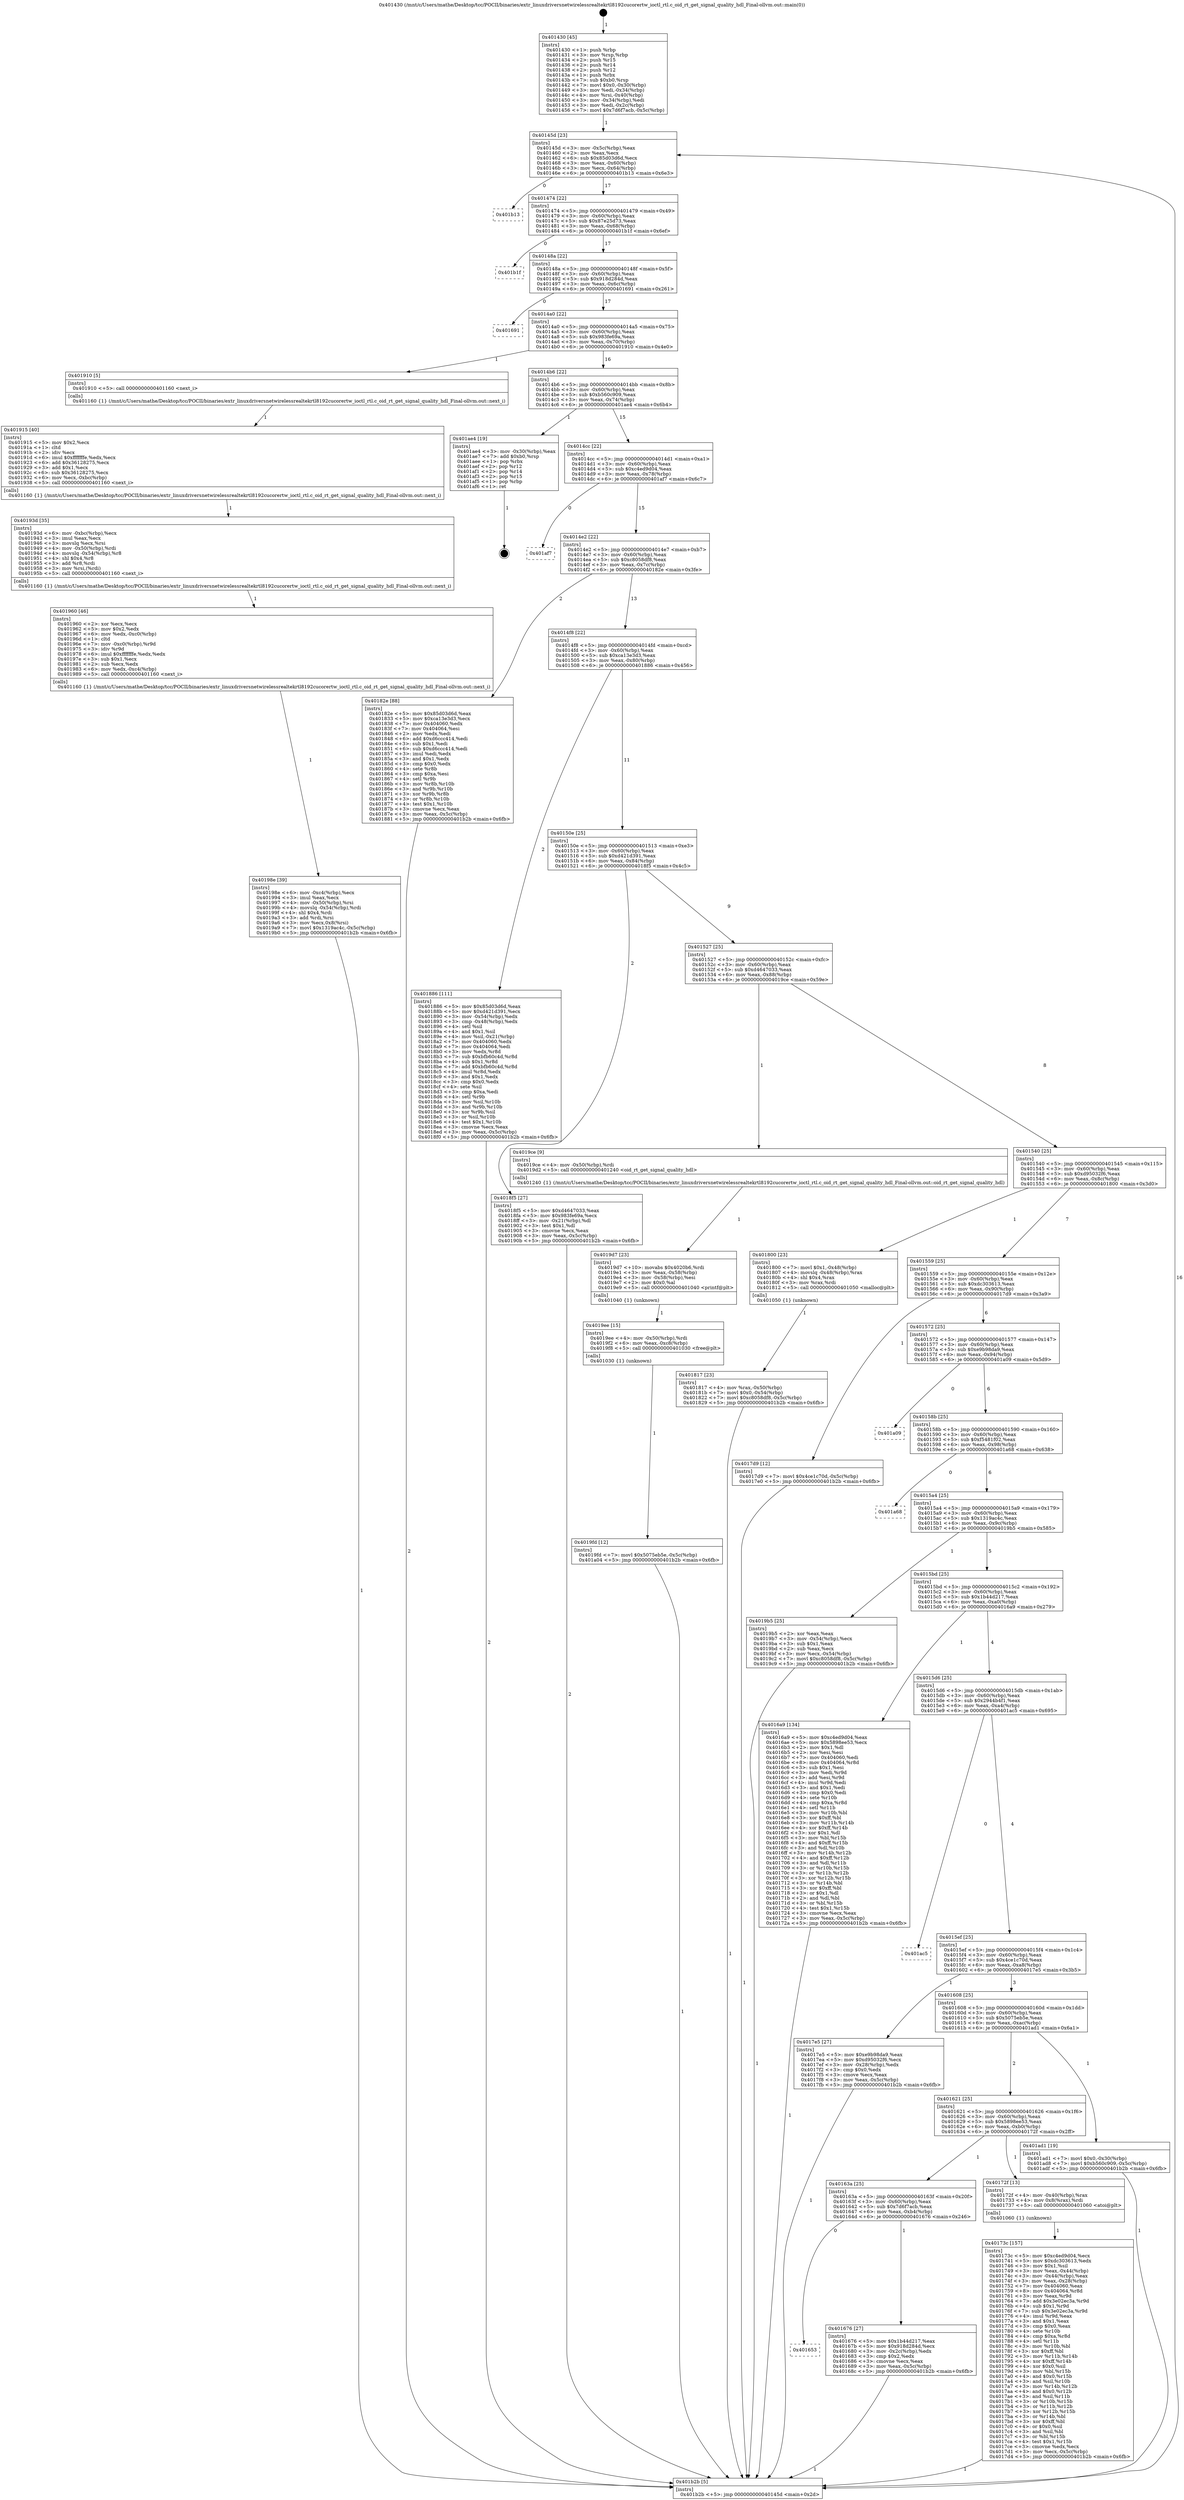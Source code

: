 digraph "0x401430" {
  label = "0x401430 (/mnt/c/Users/mathe/Desktop/tcc/POCII/binaries/extr_linuxdriversnetwirelessrealtekrtl8192cucorertw_ioctl_rtl.c_oid_rt_get_signal_quality_hdl_Final-ollvm.out::main(0))"
  labelloc = "t"
  node[shape=record]

  Entry [label="",width=0.3,height=0.3,shape=circle,fillcolor=black,style=filled]
  "0x40145d" [label="{
     0x40145d [23]\l
     | [instrs]\l
     &nbsp;&nbsp;0x40145d \<+3\>: mov -0x5c(%rbp),%eax\l
     &nbsp;&nbsp;0x401460 \<+2\>: mov %eax,%ecx\l
     &nbsp;&nbsp;0x401462 \<+6\>: sub $0x85d03d6d,%ecx\l
     &nbsp;&nbsp;0x401468 \<+3\>: mov %eax,-0x60(%rbp)\l
     &nbsp;&nbsp;0x40146b \<+3\>: mov %ecx,-0x64(%rbp)\l
     &nbsp;&nbsp;0x40146e \<+6\>: je 0000000000401b13 \<main+0x6e3\>\l
  }"]
  "0x401b13" [label="{
     0x401b13\l
  }", style=dashed]
  "0x401474" [label="{
     0x401474 [22]\l
     | [instrs]\l
     &nbsp;&nbsp;0x401474 \<+5\>: jmp 0000000000401479 \<main+0x49\>\l
     &nbsp;&nbsp;0x401479 \<+3\>: mov -0x60(%rbp),%eax\l
     &nbsp;&nbsp;0x40147c \<+5\>: sub $0x87e25d73,%eax\l
     &nbsp;&nbsp;0x401481 \<+3\>: mov %eax,-0x68(%rbp)\l
     &nbsp;&nbsp;0x401484 \<+6\>: je 0000000000401b1f \<main+0x6ef\>\l
  }"]
  Exit [label="",width=0.3,height=0.3,shape=circle,fillcolor=black,style=filled,peripheries=2]
  "0x401b1f" [label="{
     0x401b1f\l
  }", style=dashed]
  "0x40148a" [label="{
     0x40148a [22]\l
     | [instrs]\l
     &nbsp;&nbsp;0x40148a \<+5\>: jmp 000000000040148f \<main+0x5f\>\l
     &nbsp;&nbsp;0x40148f \<+3\>: mov -0x60(%rbp),%eax\l
     &nbsp;&nbsp;0x401492 \<+5\>: sub $0x918d284d,%eax\l
     &nbsp;&nbsp;0x401497 \<+3\>: mov %eax,-0x6c(%rbp)\l
     &nbsp;&nbsp;0x40149a \<+6\>: je 0000000000401691 \<main+0x261\>\l
  }"]
  "0x4019fd" [label="{
     0x4019fd [12]\l
     | [instrs]\l
     &nbsp;&nbsp;0x4019fd \<+7\>: movl $0x5075eb5e,-0x5c(%rbp)\l
     &nbsp;&nbsp;0x401a04 \<+5\>: jmp 0000000000401b2b \<main+0x6fb\>\l
  }"]
  "0x401691" [label="{
     0x401691\l
  }", style=dashed]
  "0x4014a0" [label="{
     0x4014a0 [22]\l
     | [instrs]\l
     &nbsp;&nbsp;0x4014a0 \<+5\>: jmp 00000000004014a5 \<main+0x75\>\l
     &nbsp;&nbsp;0x4014a5 \<+3\>: mov -0x60(%rbp),%eax\l
     &nbsp;&nbsp;0x4014a8 \<+5\>: sub $0x983fe69a,%eax\l
     &nbsp;&nbsp;0x4014ad \<+3\>: mov %eax,-0x70(%rbp)\l
     &nbsp;&nbsp;0x4014b0 \<+6\>: je 0000000000401910 \<main+0x4e0\>\l
  }"]
  "0x4019ee" [label="{
     0x4019ee [15]\l
     | [instrs]\l
     &nbsp;&nbsp;0x4019ee \<+4\>: mov -0x50(%rbp),%rdi\l
     &nbsp;&nbsp;0x4019f2 \<+6\>: mov %eax,-0xc8(%rbp)\l
     &nbsp;&nbsp;0x4019f8 \<+5\>: call 0000000000401030 \<free@plt\>\l
     | [calls]\l
     &nbsp;&nbsp;0x401030 \{1\} (unknown)\l
  }"]
  "0x401910" [label="{
     0x401910 [5]\l
     | [instrs]\l
     &nbsp;&nbsp;0x401910 \<+5\>: call 0000000000401160 \<next_i\>\l
     | [calls]\l
     &nbsp;&nbsp;0x401160 \{1\} (/mnt/c/Users/mathe/Desktop/tcc/POCII/binaries/extr_linuxdriversnetwirelessrealtekrtl8192cucorertw_ioctl_rtl.c_oid_rt_get_signal_quality_hdl_Final-ollvm.out::next_i)\l
  }"]
  "0x4014b6" [label="{
     0x4014b6 [22]\l
     | [instrs]\l
     &nbsp;&nbsp;0x4014b6 \<+5\>: jmp 00000000004014bb \<main+0x8b\>\l
     &nbsp;&nbsp;0x4014bb \<+3\>: mov -0x60(%rbp),%eax\l
     &nbsp;&nbsp;0x4014be \<+5\>: sub $0xb560c909,%eax\l
     &nbsp;&nbsp;0x4014c3 \<+3\>: mov %eax,-0x74(%rbp)\l
     &nbsp;&nbsp;0x4014c6 \<+6\>: je 0000000000401ae4 \<main+0x6b4\>\l
  }"]
  "0x4019d7" [label="{
     0x4019d7 [23]\l
     | [instrs]\l
     &nbsp;&nbsp;0x4019d7 \<+10\>: movabs $0x4020b6,%rdi\l
     &nbsp;&nbsp;0x4019e1 \<+3\>: mov %eax,-0x58(%rbp)\l
     &nbsp;&nbsp;0x4019e4 \<+3\>: mov -0x58(%rbp),%esi\l
     &nbsp;&nbsp;0x4019e7 \<+2\>: mov $0x0,%al\l
     &nbsp;&nbsp;0x4019e9 \<+5\>: call 0000000000401040 \<printf@plt\>\l
     | [calls]\l
     &nbsp;&nbsp;0x401040 \{1\} (unknown)\l
  }"]
  "0x401ae4" [label="{
     0x401ae4 [19]\l
     | [instrs]\l
     &nbsp;&nbsp;0x401ae4 \<+3\>: mov -0x30(%rbp),%eax\l
     &nbsp;&nbsp;0x401ae7 \<+7\>: add $0xb0,%rsp\l
     &nbsp;&nbsp;0x401aee \<+1\>: pop %rbx\l
     &nbsp;&nbsp;0x401aef \<+2\>: pop %r12\l
     &nbsp;&nbsp;0x401af1 \<+2\>: pop %r14\l
     &nbsp;&nbsp;0x401af3 \<+2\>: pop %r15\l
     &nbsp;&nbsp;0x401af5 \<+1\>: pop %rbp\l
     &nbsp;&nbsp;0x401af6 \<+1\>: ret\l
  }"]
  "0x4014cc" [label="{
     0x4014cc [22]\l
     | [instrs]\l
     &nbsp;&nbsp;0x4014cc \<+5\>: jmp 00000000004014d1 \<main+0xa1\>\l
     &nbsp;&nbsp;0x4014d1 \<+3\>: mov -0x60(%rbp),%eax\l
     &nbsp;&nbsp;0x4014d4 \<+5\>: sub $0xc4ed9d04,%eax\l
     &nbsp;&nbsp;0x4014d9 \<+3\>: mov %eax,-0x78(%rbp)\l
     &nbsp;&nbsp;0x4014dc \<+6\>: je 0000000000401af7 \<main+0x6c7\>\l
  }"]
  "0x40198e" [label="{
     0x40198e [39]\l
     | [instrs]\l
     &nbsp;&nbsp;0x40198e \<+6\>: mov -0xc4(%rbp),%ecx\l
     &nbsp;&nbsp;0x401994 \<+3\>: imul %eax,%ecx\l
     &nbsp;&nbsp;0x401997 \<+4\>: mov -0x50(%rbp),%rsi\l
     &nbsp;&nbsp;0x40199b \<+4\>: movslq -0x54(%rbp),%rdi\l
     &nbsp;&nbsp;0x40199f \<+4\>: shl $0x4,%rdi\l
     &nbsp;&nbsp;0x4019a3 \<+3\>: add %rdi,%rsi\l
     &nbsp;&nbsp;0x4019a6 \<+3\>: mov %ecx,0x8(%rsi)\l
     &nbsp;&nbsp;0x4019a9 \<+7\>: movl $0x1319ac4c,-0x5c(%rbp)\l
     &nbsp;&nbsp;0x4019b0 \<+5\>: jmp 0000000000401b2b \<main+0x6fb\>\l
  }"]
  "0x401af7" [label="{
     0x401af7\l
  }", style=dashed]
  "0x4014e2" [label="{
     0x4014e2 [22]\l
     | [instrs]\l
     &nbsp;&nbsp;0x4014e2 \<+5\>: jmp 00000000004014e7 \<main+0xb7\>\l
     &nbsp;&nbsp;0x4014e7 \<+3\>: mov -0x60(%rbp),%eax\l
     &nbsp;&nbsp;0x4014ea \<+5\>: sub $0xc8058df8,%eax\l
     &nbsp;&nbsp;0x4014ef \<+3\>: mov %eax,-0x7c(%rbp)\l
     &nbsp;&nbsp;0x4014f2 \<+6\>: je 000000000040182e \<main+0x3fe\>\l
  }"]
  "0x401960" [label="{
     0x401960 [46]\l
     | [instrs]\l
     &nbsp;&nbsp;0x401960 \<+2\>: xor %ecx,%ecx\l
     &nbsp;&nbsp;0x401962 \<+5\>: mov $0x2,%edx\l
     &nbsp;&nbsp;0x401967 \<+6\>: mov %edx,-0xc0(%rbp)\l
     &nbsp;&nbsp;0x40196d \<+1\>: cltd\l
     &nbsp;&nbsp;0x40196e \<+7\>: mov -0xc0(%rbp),%r9d\l
     &nbsp;&nbsp;0x401975 \<+3\>: idiv %r9d\l
     &nbsp;&nbsp;0x401978 \<+6\>: imul $0xfffffffe,%edx,%edx\l
     &nbsp;&nbsp;0x40197e \<+3\>: sub $0x1,%ecx\l
     &nbsp;&nbsp;0x401981 \<+2\>: sub %ecx,%edx\l
     &nbsp;&nbsp;0x401983 \<+6\>: mov %edx,-0xc4(%rbp)\l
     &nbsp;&nbsp;0x401989 \<+5\>: call 0000000000401160 \<next_i\>\l
     | [calls]\l
     &nbsp;&nbsp;0x401160 \{1\} (/mnt/c/Users/mathe/Desktop/tcc/POCII/binaries/extr_linuxdriversnetwirelessrealtekrtl8192cucorertw_ioctl_rtl.c_oid_rt_get_signal_quality_hdl_Final-ollvm.out::next_i)\l
  }"]
  "0x40182e" [label="{
     0x40182e [88]\l
     | [instrs]\l
     &nbsp;&nbsp;0x40182e \<+5\>: mov $0x85d03d6d,%eax\l
     &nbsp;&nbsp;0x401833 \<+5\>: mov $0xca13e3d3,%ecx\l
     &nbsp;&nbsp;0x401838 \<+7\>: mov 0x404060,%edx\l
     &nbsp;&nbsp;0x40183f \<+7\>: mov 0x404064,%esi\l
     &nbsp;&nbsp;0x401846 \<+2\>: mov %edx,%edi\l
     &nbsp;&nbsp;0x401848 \<+6\>: add $0xd6ccc414,%edi\l
     &nbsp;&nbsp;0x40184e \<+3\>: sub $0x1,%edi\l
     &nbsp;&nbsp;0x401851 \<+6\>: sub $0xd6ccc414,%edi\l
     &nbsp;&nbsp;0x401857 \<+3\>: imul %edi,%edx\l
     &nbsp;&nbsp;0x40185a \<+3\>: and $0x1,%edx\l
     &nbsp;&nbsp;0x40185d \<+3\>: cmp $0x0,%edx\l
     &nbsp;&nbsp;0x401860 \<+4\>: sete %r8b\l
     &nbsp;&nbsp;0x401864 \<+3\>: cmp $0xa,%esi\l
     &nbsp;&nbsp;0x401867 \<+4\>: setl %r9b\l
     &nbsp;&nbsp;0x40186b \<+3\>: mov %r8b,%r10b\l
     &nbsp;&nbsp;0x40186e \<+3\>: and %r9b,%r10b\l
     &nbsp;&nbsp;0x401871 \<+3\>: xor %r9b,%r8b\l
     &nbsp;&nbsp;0x401874 \<+3\>: or %r8b,%r10b\l
     &nbsp;&nbsp;0x401877 \<+4\>: test $0x1,%r10b\l
     &nbsp;&nbsp;0x40187b \<+3\>: cmovne %ecx,%eax\l
     &nbsp;&nbsp;0x40187e \<+3\>: mov %eax,-0x5c(%rbp)\l
     &nbsp;&nbsp;0x401881 \<+5\>: jmp 0000000000401b2b \<main+0x6fb\>\l
  }"]
  "0x4014f8" [label="{
     0x4014f8 [22]\l
     | [instrs]\l
     &nbsp;&nbsp;0x4014f8 \<+5\>: jmp 00000000004014fd \<main+0xcd\>\l
     &nbsp;&nbsp;0x4014fd \<+3\>: mov -0x60(%rbp),%eax\l
     &nbsp;&nbsp;0x401500 \<+5\>: sub $0xca13e3d3,%eax\l
     &nbsp;&nbsp;0x401505 \<+3\>: mov %eax,-0x80(%rbp)\l
     &nbsp;&nbsp;0x401508 \<+6\>: je 0000000000401886 \<main+0x456\>\l
  }"]
  "0x40193d" [label="{
     0x40193d [35]\l
     | [instrs]\l
     &nbsp;&nbsp;0x40193d \<+6\>: mov -0xbc(%rbp),%ecx\l
     &nbsp;&nbsp;0x401943 \<+3\>: imul %eax,%ecx\l
     &nbsp;&nbsp;0x401946 \<+3\>: movslq %ecx,%rsi\l
     &nbsp;&nbsp;0x401949 \<+4\>: mov -0x50(%rbp),%rdi\l
     &nbsp;&nbsp;0x40194d \<+4\>: movslq -0x54(%rbp),%r8\l
     &nbsp;&nbsp;0x401951 \<+4\>: shl $0x4,%r8\l
     &nbsp;&nbsp;0x401955 \<+3\>: add %r8,%rdi\l
     &nbsp;&nbsp;0x401958 \<+3\>: mov %rsi,(%rdi)\l
     &nbsp;&nbsp;0x40195b \<+5\>: call 0000000000401160 \<next_i\>\l
     | [calls]\l
     &nbsp;&nbsp;0x401160 \{1\} (/mnt/c/Users/mathe/Desktop/tcc/POCII/binaries/extr_linuxdriversnetwirelessrealtekrtl8192cucorertw_ioctl_rtl.c_oid_rt_get_signal_quality_hdl_Final-ollvm.out::next_i)\l
  }"]
  "0x401886" [label="{
     0x401886 [111]\l
     | [instrs]\l
     &nbsp;&nbsp;0x401886 \<+5\>: mov $0x85d03d6d,%eax\l
     &nbsp;&nbsp;0x40188b \<+5\>: mov $0xd421d391,%ecx\l
     &nbsp;&nbsp;0x401890 \<+3\>: mov -0x54(%rbp),%edx\l
     &nbsp;&nbsp;0x401893 \<+3\>: cmp -0x48(%rbp),%edx\l
     &nbsp;&nbsp;0x401896 \<+4\>: setl %sil\l
     &nbsp;&nbsp;0x40189a \<+4\>: and $0x1,%sil\l
     &nbsp;&nbsp;0x40189e \<+4\>: mov %sil,-0x21(%rbp)\l
     &nbsp;&nbsp;0x4018a2 \<+7\>: mov 0x404060,%edx\l
     &nbsp;&nbsp;0x4018a9 \<+7\>: mov 0x404064,%edi\l
     &nbsp;&nbsp;0x4018b0 \<+3\>: mov %edx,%r8d\l
     &nbsp;&nbsp;0x4018b3 \<+7\>: sub $0xbfb60c4d,%r8d\l
     &nbsp;&nbsp;0x4018ba \<+4\>: sub $0x1,%r8d\l
     &nbsp;&nbsp;0x4018be \<+7\>: add $0xbfb60c4d,%r8d\l
     &nbsp;&nbsp;0x4018c5 \<+4\>: imul %r8d,%edx\l
     &nbsp;&nbsp;0x4018c9 \<+3\>: and $0x1,%edx\l
     &nbsp;&nbsp;0x4018cc \<+3\>: cmp $0x0,%edx\l
     &nbsp;&nbsp;0x4018cf \<+4\>: sete %sil\l
     &nbsp;&nbsp;0x4018d3 \<+3\>: cmp $0xa,%edi\l
     &nbsp;&nbsp;0x4018d6 \<+4\>: setl %r9b\l
     &nbsp;&nbsp;0x4018da \<+3\>: mov %sil,%r10b\l
     &nbsp;&nbsp;0x4018dd \<+3\>: and %r9b,%r10b\l
     &nbsp;&nbsp;0x4018e0 \<+3\>: xor %r9b,%sil\l
     &nbsp;&nbsp;0x4018e3 \<+3\>: or %sil,%r10b\l
     &nbsp;&nbsp;0x4018e6 \<+4\>: test $0x1,%r10b\l
     &nbsp;&nbsp;0x4018ea \<+3\>: cmovne %ecx,%eax\l
     &nbsp;&nbsp;0x4018ed \<+3\>: mov %eax,-0x5c(%rbp)\l
     &nbsp;&nbsp;0x4018f0 \<+5\>: jmp 0000000000401b2b \<main+0x6fb\>\l
  }"]
  "0x40150e" [label="{
     0x40150e [25]\l
     | [instrs]\l
     &nbsp;&nbsp;0x40150e \<+5\>: jmp 0000000000401513 \<main+0xe3\>\l
     &nbsp;&nbsp;0x401513 \<+3\>: mov -0x60(%rbp),%eax\l
     &nbsp;&nbsp;0x401516 \<+5\>: sub $0xd421d391,%eax\l
     &nbsp;&nbsp;0x40151b \<+6\>: mov %eax,-0x84(%rbp)\l
     &nbsp;&nbsp;0x401521 \<+6\>: je 00000000004018f5 \<main+0x4c5\>\l
  }"]
  "0x401915" [label="{
     0x401915 [40]\l
     | [instrs]\l
     &nbsp;&nbsp;0x401915 \<+5\>: mov $0x2,%ecx\l
     &nbsp;&nbsp;0x40191a \<+1\>: cltd\l
     &nbsp;&nbsp;0x40191b \<+2\>: idiv %ecx\l
     &nbsp;&nbsp;0x40191d \<+6\>: imul $0xfffffffe,%edx,%ecx\l
     &nbsp;&nbsp;0x401923 \<+6\>: add $0x36128275,%ecx\l
     &nbsp;&nbsp;0x401929 \<+3\>: add $0x1,%ecx\l
     &nbsp;&nbsp;0x40192c \<+6\>: sub $0x36128275,%ecx\l
     &nbsp;&nbsp;0x401932 \<+6\>: mov %ecx,-0xbc(%rbp)\l
     &nbsp;&nbsp;0x401938 \<+5\>: call 0000000000401160 \<next_i\>\l
     | [calls]\l
     &nbsp;&nbsp;0x401160 \{1\} (/mnt/c/Users/mathe/Desktop/tcc/POCII/binaries/extr_linuxdriversnetwirelessrealtekrtl8192cucorertw_ioctl_rtl.c_oid_rt_get_signal_quality_hdl_Final-ollvm.out::next_i)\l
  }"]
  "0x4018f5" [label="{
     0x4018f5 [27]\l
     | [instrs]\l
     &nbsp;&nbsp;0x4018f5 \<+5\>: mov $0xd4647033,%eax\l
     &nbsp;&nbsp;0x4018fa \<+5\>: mov $0x983fe69a,%ecx\l
     &nbsp;&nbsp;0x4018ff \<+3\>: mov -0x21(%rbp),%dl\l
     &nbsp;&nbsp;0x401902 \<+3\>: test $0x1,%dl\l
     &nbsp;&nbsp;0x401905 \<+3\>: cmovne %ecx,%eax\l
     &nbsp;&nbsp;0x401908 \<+3\>: mov %eax,-0x5c(%rbp)\l
     &nbsp;&nbsp;0x40190b \<+5\>: jmp 0000000000401b2b \<main+0x6fb\>\l
  }"]
  "0x401527" [label="{
     0x401527 [25]\l
     | [instrs]\l
     &nbsp;&nbsp;0x401527 \<+5\>: jmp 000000000040152c \<main+0xfc\>\l
     &nbsp;&nbsp;0x40152c \<+3\>: mov -0x60(%rbp),%eax\l
     &nbsp;&nbsp;0x40152f \<+5\>: sub $0xd4647033,%eax\l
     &nbsp;&nbsp;0x401534 \<+6\>: mov %eax,-0x88(%rbp)\l
     &nbsp;&nbsp;0x40153a \<+6\>: je 00000000004019ce \<main+0x59e\>\l
  }"]
  "0x401817" [label="{
     0x401817 [23]\l
     | [instrs]\l
     &nbsp;&nbsp;0x401817 \<+4\>: mov %rax,-0x50(%rbp)\l
     &nbsp;&nbsp;0x40181b \<+7\>: movl $0x0,-0x54(%rbp)\l
     &nbsp;&nbsp;0x401822 \<+7\>: movl $0xc8058df8,-0x5c(%rbp)\l
     &nbsp;&nbsp;0x401829 \<+5\>: jmp 0000000000401b2b \<main+0x6fb\>\l
  }"]
  "0x4019ce" [label="{
     0x4019ce [9]\l
     | [instrs]\l
     &nbsp;&nbsp;0x4019ce \<+4\>: mov -0x50(%rbp),%rdi\l
     &nbsp;&nbsp;0x4019d2 \<+5\>: call 0000000000401240 \<oid_rt_get_signal_quality_hdl\>\l
     | [calls]\l
     &nbsp;&nbsp;0x401240 \{1\} (/mnt/c/Users/mathe/Desktop/tcc/POCII/binaries/extr_linuxdriversnetwirelessrealtekrtl8192cucorertw_ioctl_rtl.c_oid_rt_get_signal_quality_hdl_Final-ollvm.out::oid_rt_get_signal_quality_hdl)\l
  }"]
  "0x401540" [label="{
     0x401540 [25]\l
     | [instrs]\l
     &nbsp;&nbsp;0x401540 \<+5\>: jmp 0000000000401545 \<main+0x115\>\l
     &nbsp;&nbsp;0x401545 \<+3\>: mov -0x60(%rbp),%eax\l
     &nbsp;&nbsp;0x401548 \<+5\>: sub $0xd95032f6,%eax\l
     &nbsp;&nbsp;0x40154d \<+6\>: mov %eax,-0x8c(%rbp)\l
     &nbsp;&nbsp;0x401553 \<+6\>: je 0000000000401800 \<main+0x3d0\>\l
  }"]
  "0x40173c" [label="{
     0x40173c [157]\l
     | [instrs]\l
     &nbsp;&nbsp;0x40173c \<+5\>: mov $0xc4ed9d04,%ecx\l
     &nbsp;&nbsp;0x401741 \<+5\>: mov $0xdc303613,%edx\l
     &nbsp;&nbsp;0x401746 \<+3\>: mov $0x1,%sil\l
     &nbsp;&nbsp;0x401749 \<+3\>: mov %eax,-0x44(%rbp)\l
     &nbsp;&nbsp;0x40174c \<+3\>: mov -0x44(%rbp),%eax\l
     &nbsp;&nbsp;0x40174f \<+3\>: mov %eax,-0x28(%rbp)\l
     &nbsp;&nbsp;0x401752 \<+7\>: mov 0x404060,%eax\l
     &nbsp;&nbsp;0x401759 \<+8\>: mov 0x404064,%r8d\l
     &nbsp;&nbsp;0x401761 \<+3\>: mov %eax,%r9d\l
     &nbsp;&nbsp;0x401764 \<+7\>: add $0x3e02ec3a,%r9d\l
     &nbsp;&nbsp;0x40176b \<+4\>: sub $0x1,%r9d\l
     &nbsp;&nbsp;0x40176f \<+7\>: sub $0x3e02ec3a,%r9d\l
     &nbsp;&nbsp;0x401776 \<+4\>: imul %r9d,%eax\l
     &nbsp;&nbsp;0x40177a \<+3\>: and $0x1,%eax\l
     &nbsp;&nbsp;0x40177d \<+3\>: cmp $0x0,%eax\l
     &nbsp;&nbsp;0x401780 \<+4\>: sete %r10b\l
     &nbsp;&nbsp;0x401784 \<+4\>: cmp $0xa,%r8d\l
     &nbsp;&nbsp;0x401788 \<+4\>: setl %r11b\l
     &nbsp;&nbsp;0x40178c \<+3\>: mov %r10b,%bl\l
     &nbsp;&nbsp;0x40178f \<+3\>: xor $0xff,%bl\l
     &nbsp;&nbsp;0x401792 \<+3\>: mov %r11b,%r14b\l
     &nbsp;&nbsp;0x401795 \<+4\>: xor $0xff,%r14b\l
     &nbsp;&nbsp;0x401799 \<+4\>: xor $0x0,%sil\l
     &nbsp;&nbsp;0x40179d \<+3\>: mov %bl,%r15b\l
     &nbsp;&nbsp;0x4017a0 \<+4\>: and $0x0,%r15b\l
     &nbsp;&nbsp;0x4017a4 \<+3\>: and %sil,%r10b\l
     &nbsp;&nbsp;0x4017a7 \<+3\>: mov %r14b,%r12b\l
     &nbsp;&nbsp;0x4017aa \<+4\>: and $0x0,%r12b\l
     &nbsp;&nbsp;0x4017ae \<+3\>: and %sil,%r11b\l
     &nbsp;&nbsp;0x4017b1 \<+3\>: or %r10b,%r15b\l
     &nbsp;&nbsp;0x4017b4 \<+3\>: or %r11b,%r12b\l
     &nbsp;&nbsp;0x4017b7 \<+3\>: xor %r12b,%r15b\l
     &nbsp;&nbsp;0x4017ba \<+3\>: or %r14b,%bl\l
     &nbsp;&nbsp;0x4017bd \<+3\>: xor $0xff,%bl\l
     &nbsp;&nbsp;0x4017c0 \<+4\>: or $0x0,%sil\l
     &nbsp;&nbsp;0x4017c4 \<+3\>: and %sil,%bl\l
     &nbsp;&nbsp;0x4017c7 \<+3\>: or %bl,%r15b\l
     &nbsp;&nbsp;0x4017ca \<+4\>: test $0x1,%r15b\l
     &nbsp;&nbsp;0x4017ce \<+3\>: cmovne %edx,%ecx\l
     &nbsp;&nbsp;0x4017d1 \<+3\>: mov %ecx,-0x5c(%rbp)\l
     &nbsp;&nbsp;0x4017d4 \<+5\>: jmp 0000000000401b2b \<main+0x6fb\>\l
  }"]
  "0x401800" [label="{
     0x401800 [23]\l
     | [instrs]\l
     &nbsp;&nbsp;0x401800 \<+7\>: movl $0x1,-0x48(%rbp)\l
     &nbsp;&nbsp;0x401807 \<+4\>: movslq -0x48(%rbp),%rax\l
     &nbsp;&nbsp;0x40180b \<+4\>: shl $0x4,%rax\l
     &nbsp;&nbsp;0x40180f \<+3\>: mov %rax,%rdi\l
     &nbsp;&nbsp;0x401812 \<+5\>: call 0000000000401050 \<malloc@plt\>\l
     | [calls]\l
     &nbsp;&nbsp;0x401050 \{1\} (unknown)\l
  }"]
  "0x401559" [label="{
     0x401559 [25]\l
     | [instrs]\l
     &nbsp;&nbsp;0x401559 \<+5\>: jmp 000000000040155e \<main+0x12e\>\l
     &nbsp;&nbsp;0x40155e \<+3\>: mov -0x60(%rbp),%eax\l
     &nbsp;&nbsp;0x401561 \<+5\>: sub $0xdc303613,%eax\l
     &nbsp;&nbsp;0x401566 \<+6\>: mov %eax,-0x90(%rbp)\l
     &nbsp;&nbsp;0x40156c \<+6\>: je 00000000004017d9 \<main+0x3a9\>\l
  }"]
  "0x401430" [label="{
     0x401430 [45]\l
     | [instrs]\l
     &nbsp;&nbsp;0x401430 \<+1\>: push %rbp\l
     &nbsp;&nbsp;0x401431 \<+3\>: mov %rsp,%rbp\l
     &nbsp;&nbsp;0x401434 \<+2\>: push %r15\l
     &nbsp;&nbsp;0x401436 \<+2\>: push %r14\l
     &nbsp;&nbsp;0x401438 \<+2\>: push %r12\l
     &nbsp;&nbsp;0x40143a \<+1\>: push %rbx\l
     &nbsp;&nbsp;0x40143b \<+7\>: sub $0xb0,%rsp\l
     &nbsp;&nbsp;0x401442 \<+7\>: movl $0x0,-0x30(%rbp)\l
     &nbsp;&nbsp;0x401449 \<+3\>: mov %edi,-0x34(%rbp)\l
     &nbsp;&nbsp;0x40144c \<+4\>: mov %rsi,-0x40(%rbp)\l
     &nbsp;&nbsp;0x401450 \<+3\>: mov -0x34(%rbp),%edi\l
     &nbsp;&nbsp;0x401453 \<+3\>: mov %edi,-0x2c(%rbp)\l
     &nbsp;&nbsp;0x401456 \<+7\>: movl $0x7d6f7acb,-0x5c(%rbp)\l
  }"]
  "0x4017d9" [label="{
     0x4017d9 [12]\l
     | [instrs]\l
     &nbsp;&nbsp;0x4017d9 \<+7\>: movl $0x4ce1c70d,-0x5c(%rbp)\l
     &nbsp;&nbsp;0x4017e0 \<+5\>: jmp 0000000000401b2b \<main+0x6fb\>\l
  }"]
  "0x401572" [label="{
     0x401572 [25]\l
     | [instrs]\l
     &nbsp;&nbsp;0x401572 \<+5\>: jmp 0000000000401577 \<main+0x147\>\l
     &nbsp;&nbsp;0x401577 \<+3\>: mov -0x60(%rbp),%eax\l
     &nbsp;&nbsp;0x40157a \<+5\>: sub $0xe9b98da9,%eax\l
     &nbsp;&nbsp;0x40157f \<+6\>: mov %eax,-0x94(%rbp)\l
     &nbsp;&nbsp;0x401585 \<+6\>: je 0000000000401a09 \<main+0x5d9\>\l
  }"]
  "0x401b2b" [label="{
     0x401b2b [5]\l
     | [instrs]\l
     &nbsp;&nbsp;0x401b2b \<+5\>: jmp 000000000040145d \<main+0x2d\>\l
  }"]
  "0x401a09" [label="{
     0x401a09\l
  }", style=dashed]
  "0x40158b" [label="{
     0x40158b [25]\l
     | [instrs]\l
     &nbsp;&nbsp;0x40158b \<+5\>: jmp 0000000000401590 \<main+0x160\>\l
     &nbsp;&nbsp;0x401590 \<+3\>: mov -0x60(%rbp),%eax\l
     &nbsp;&nbsp;0x401593 \<+5\>: sub $0xf5481f02,%eax\l
     &nbsp;&nbsp;0x401598 \<+6\>: mov %eax,-0x98(%rbp)\l
     &nbsp;&nbsp;0x40159e \<+6\>: je 0000000000401a68 \<main+0x638\>\l
  }"]
  "0x401653" [label="{
     0x401653\l
  }", style=dashed]
  "0x401a68" [label="{
     0x401a68\l
  }", style=dashed]
  "0x4015a4" [label="{
     0x4015a4 [25]\l
     | [instrs]\l
     &nbsp;&nbsp;0x4015a4 \<+5\>: jmp 00000000004015a9 \<main+0x179\>\l
     &nbsp;&nbsp;0x4015a9 \<+3\>: mov -0x60(%rbp),%eax\l
     &nbsp;&nbsp;0x4015ac \<+5\>: sub $0x1319ac4c,%eax\l
     &nbsp;&nbsp;0x4015b1 \<+6\>: mov %eax,-0x9c(%rbp)\l
     &nbsp;&nbsp;0x4015b7 \<+6\>: je 00000000004019b5 \<main+0x585\>\l
  }"]
  "0x401676" [label="{
     0x401676 [27]\l
     | [instrs]\l
     &nbsp;&nbsp;0x401676 \<+5\>: mov $0x1b44d217,%eax\l
     &nbsp;&nbsp;0x40167b \<+5\>: mov $0x918d284d,%ecx\l
     &nbsp;&nbsp;0x401680 \<+3\>: mov -0x2c(%rbp),%edx\l
     &nbsp;&nbsp;0x401683 \<+3\>: cmp $0x2,%edx\l
     &nbsp;&nbsp;0x401686 \<+3\>: cmovne %ecx,%eax\l
     &nbsp;&nbsp;0x401689 \<+3\>: mov %eax,-0x5c(%rbp)\l
     &nbsp;&nbsp;0x40168c \<+5\>: jmp 0000000000401b2b \<main+0x6fb\>\l
  }"]
  "0x4019b5" [label="{
     0x4019b5 [25]\l
     | [instrs]\l
     &nbsp;&nbsp;0x4019b5 \<+2\>: xor %eax,%eax\l
     &nbsp;&nbsp;0x4019b7 \<+3\>: mov -0x54(%rbp),%ecx\l
     &nbsp;&nbsp;0x4019ba \<+3\>: sub $0x1,%eax\l
     &nbsp;&nbsp;0x4019bd \<+2\>: sub %eax,%ecx\l
     &nbsp;&nbsp;0x4019bf \<+3\>: mov %ecx,-0x54(%rbp)\l
     &nbsp;&nbsp;0x4019c2 \<+7\>: movl $0xc8058df8,-0x5c(%rbp)\l
     &nbsp;&nbsp;0x4019c9 \<+5\>: jmp 0000000000401b2b \<main+0x6fb\>\l
  }"]
  "0x4015bd" [label="{
     0x4015bd [25]\l
     | [instrs]\l
     &nbsp;&nbsp;0x4015bd \<+5\>: jmp 00000000004015c2 \<main+0x192\>\l
     &nbsp;&nbsp;0x4015c2 \<+3\>: mov -0x60(%rbp),%eax\l
     &nbsp;&nbsp;0x4015c5 \<+5\>: sub $0x1b44d217,%eax\l
     &nbsp;&nbsp;0x4015ca \<+6\>: mov %eax,-0xa0(%rbp)\l
     &nbsp;&nbsp;0x4015d0 \<+6\>: je 00000000004016a9 \<main+0x279\>\l
  }"]
  "0x40163a" [label="{
     0x40163a [25]\l
     | [instrs]\l
     &nbsp;&nbsp;0x40163a \<+5\>: jmp 000000000040163f \<main+0x20f\>\l
     &nbsp;&nbsp;0x40163f \<+3\>: mov -0x60(%rbp),%eax\l
     &nbsp;&nbsp;0x401642 \<+5\>: sub $0x7d6f7acb,%eax\l
     &nbsp;&nbsp;0x401647 \<+6\>: mov %eax,-0xb4(%rbp)\l
     &nbsp;&nbsp;0x40164d \<+6\>: je 0000000000401676 \<main+0x246\>\l
  }"]
  "0x4016a9" [label="{
     0x4016a9 [134]\l
     | [instrs]\l
     &nbsp;&nbsp;0x4016a9 \<+5\>: mov $0xc4ed9d04,%eax\l
     &nbsp;&nbsp;0x4016ae \<+5\>: mov $0x5898ee53,%ecx\l
     &nbsp;&nbsp;0x4016b3 \<+2\>: mov $0x1,%dl\l
     &nbsp;&nbsp;0x4016b5 \<+2\>: xor %esi,%esi\l
     &nbsp;&nbsp;0x4016b7 \<+7\>: mov 0x404060,%edi\l
     &nbsp;&nbsp;0x4016be \<+8\>: mov 0x404064,%r8d\l
     &nbsp;&nbsp;0x4016c6 \<+3\>: sub $0x1,%esi\l
     &nbsp;&nbsp;0x4016c9 \<+3\>: mov %edi,%r9d\l
     &nbsp;&nbsp;0x4016cc \<+3\>: add %esi,%r9d\l
     &nbsp;&nbsp;0x4016cf \<+4\>: imul %r9d,%edi\l
     &nbsp;&nbsp;0x4016d3 \<+3\>: and $0x1,%edi\l
     &nbsp;&nbsp;0x4016d6 \<+3\>: cmp $0x0,%edi\l
     &nbsp;&nbsp;0x4016d9 \<+4\>: sete %r10b\l
     &nbsp;&nbsp;0x4016dd \<+4\>: cmp $0xa,%r8d\l
     &nbsp;&nbsp;0x4016e1 \<+4\>: setl %r11b\l
     &nbsp;&nbsp;0x4016e5 \<+3\>: mov %r10b,%bl\l
     &nbsp;&nbsp;0x4016e8 \<+3\>: xor $0xff,%bl\l
     &nbsp;&nbsp;0x4016eb \<+3\>: mov %r11b,%r14b\l
     &nbsp;&nbsp;0x4016ee \<+4\>: xor $0xff,%r14b\l
     &nbsp;&nbsp;0x4016f2 \<+3\>: xor $0x1,%dl\l
     &nbsp;&nbsp;0x4016f5 \<+3\>: mov %bl,%r15b\l
     &nbsp;&nbsp;0x4016f8 \<+4\>: and $0xff,%r15b\l
     &nbsp;&nbsp;0x4016fc \<+3\>: and %dl,%r10b\l
     &nbsp;&nbsp;0x4016ff \<+3\>: mov %r14b,%r12b\l
     &nbsp;&nbsp;0x401702 \<+4\>: and $0xff,%r12b\l
     &nbsp;&nbsp;0x401706 \<+3\>: and %dl,%r11b\l
     &nbsp;&nbsp;0x401709 \<+3\>: or %r10b,%r15b\l
     &nbsp;&nbsp;0x40170c \<+3\>: or %r11b,%r12b\l
     &nbsp;&nbsp;0x40170f \<+3\>: xor %r12b,%r15b\l
     &nbsp;&nbsp;0x401712 \<+3\>: or %r14b,%bl\l
     &nbsp;&nbsp;0x401715 \<+3\>: xor $0xff,%bl\l
     &nbsp;&nbsp;0x401718 \<+3\>: or $0x1,%dl\l
     &nbsp;&nbsp;0x40171b \<+2\>: and %dl,%bl\l
     &nbsp;&nbsp;0x40171d \<+3\>: or %bl,%r15b\l
     &nbsp;&nbsp;0x401720 \<+4\>: test $0x1,%r15b\l
     &nbsp;&nbsp;0x401724 \<+3\>: cmovne %ecx,%eax\l
     &nbsp;&nbsp;0x401727 \<+3\>: mov %eax,-0x5c(%rbp)\l
     &nbsp;&nbsp;0x40172a \<+5\>: jmp 0000000000401b2b \<main+0x6fb\>\l
  }"]
  "0x4015d6" [label="{
     0x4015d6 [25]\l
     | [instrs]\l
     &nbsp;&nbsp;0x4015d6 \<+5\>: jmp 00000000004015db \<main+0x1ab\>\l
     &nbsp;&nbsp;0x4015db \<+3\>: mov -0x60(%rbp),%eax\l
     &nbsp;&nbsp;0x4015de \<+5\>: sub $0x2944b4f1,%eax\l
     &nbsp;&nbsp;0x4015e3 \<+6\>: mov %eax,-0xa4(%rbp)\l
     &nbsp;&nbsp;0x4015e9 \<+6\>: je 0000000000401ac5 \<main+0x695\>\l
  }"]
  "0x40172f" [label="{
     0x40172f [13]\l
     | [instrs]\l
     &nbsp;&nbsp;0x40172f \<+4\>: mov -0x40(%rbp),%rax\l
     &nbsp;&nbsp;0x401733 \<+4\>: mov 0x8(%rax),%rdi\l
     &nbsp;&nbsp;0x401737 \<+5\>: call 0000000000401060 \<atoi@plt\>\l
     | [calls]\l
     &nbsp;&nbsp;0x401060 \{1\} (unknown)\l
  }"]
  "0x401ac5" [label="{
     0x401ac5\l
  }", style=dashed]
  "0x4015ef" [label="{
     0x4015ef [25]\l
     | [instrs]\l
     &nbsp;&nbsp;0x4015ef \<+5\>: jmp 00000000004015f4 \<main+0x1c4\>\l
     &nbsp;&nbsp;0x4015f4 \<+3\>: mov -0x60(%rbp),%eax\l
     &nbsp;&nbsp;0x4015f7 \<+5\>: sub $0x4ce1c70d,%eax\l
     &nbsp;&nbsp;0x4015fc \<+6\>: mov %eax,-0xa8(%rbp)\l
     &nbsp;&nbsp;0x401602 \<+6\>: je 00000000004017e5 \<main+0x3b5\>\l
  }"]
  "0x401621" [label="{
     0x401621 [25]\l
     | [instrs]\l
     &nbsp;&nbsp;0x401621 \<+5\>: jmp 0000000000401626 \<main+0x1f6\>\l
     &nbsp;&nbsp;0x401626 \<+3\>: mov -0x60(%rbp),%eax\l
     &nbsp;&nbsp;0x401629 \<+5\>: sub $0x5898ee53,%eax\l
     &nbsp;&nbsp;0x40162e \<+6\>: mov %eax,-0xb0(%rbp)\l
     &nbsp;&nbsp;0x401634 \<+6\>: je 000000000040172f \<main+0x2ff\>\l
  }"]
  "0x4017e5" [label="{
     0x4017e5 [27]\l
     | [instrs]\l
     &nbsp;&nbsp;0x4017e5 \<+5\>: mov $0xe9b98da9,%eax\l
     &nbsp;&nbsp;0x4017ea \<+5\>: mov $0xd95032f6,%ecx\l
     &nbsp;&nbsp;0x4017ef \<+3\>: mov -0x28(%rbp),%edx\l
     &nbsp;&nbsp;0x4017f2 \<+3\>: cmp $0x0,%edx\l
     &nbsp;&nbsp;0x4017f5 \<+3\>: cmove %ecx,%eax\l
     &nbsp;&nbsp;0x4017f8 \<+3\>: mov %eax,-0x5c(%rbp)\l
     &nbsp;&nbsp;0x4017fb \<+5\>: jmp 0000000000401b2b \<main+0x6fb\>\l
  }"]
  "0x401608" [label="{
     0x401608 [25]\l
     | [instrs]\l
     &nbsp;&nbsp;0x401608 \<+5\>: jmp 000000000040160d \<main+0x1dd\>\l
     &nbsp;&nbsp;0x40160d \<+3\>: mov -0x60(%rbp),%eax\l
     &nbsp;&nbsp;0x401610 \<+5\>: sub $0x5075eb5e,%eax\l
     &nbsp;&nbsp;0x401615 \<+6\>: mov %eax,-0xac(%rbp)\l
     &nbsp;&nbsp;0x40161b \<+6\>: je 0000000000401ad1 \<main+0x6a1\>\l
  }"]
  "0x401ad1" [label="{
     0x401ad1 [19]\l
     | [instrs]\l
     &nbsp;&nbsp;0x401ad1 \<+7\>: movl $0x0,-0x30(%rbp)\l
     &nbsp;&nbsp;0x401ad8 \<+7\>: movl $0xb560c909,-0x5c(%rbp)\l
     &nbsp;&nbsp;0x401adf \<+5\>: jmp 0000000000401b2b \<main+0x6fb\>\l
  }"]
  Entry -> "0x401430" [label=" 1"]
  "0x40145d" -> "0x401b13" [label=" 0"]
  "0x40145d" -> "0x401474" [label=" 17"]
  "0x401ae4" -> Exit [label=" 1"]
  "0x401474" -> "0x401b1f" [label=" 0"]
  "0x401474" -> "0x40148a" [label=" 17"]
  "0x401ad1" -> "0x401b2b" [label=" 1"]
  "0x40148a" -> "0x401691" [label=" 0"]
  "0x40148a" -> "0x4014a0" [label=" 17"]
  "0x4019fd" -> "0x401b2b" [label=" 1"]
  "0x4014a0" -> "0x401910" [label=" 1"]
  "0x4014a0" -> "0x4014b6" [label=" 16"]
  "0x4019ee" -> "0x4019fd" [label=" 1"]
  "0x4014b6" -> "0x401ae4" [label=" 1"]
  "0x4014b6" -> "0x4014cc" [label=" 15"]
  "0x4019d7" -> "0x4019ee" [label=" 1"]
  "0x4014cc" -> "0x401af7" [label=" 0"]
  "0x4014cc" -> "0x4014e2" [label=" 15"]
  "0x4019ce" -> "0x4019d7" [label=" 1"]
  "0x4014e2" -> "0x40182e" [label=" 2"]
  "0x4014e2" -> "0x4014f8" [label=" 13"]
  "0x4019b5" -> "0x401b2b" [label=" 1"]
  "0x4014f8" -> "0x401886" [label=" 2"]
  "0x4014f8" -> "0x40150e" [label=" 11"]
  "0x40198e" -> "0x401b2b" [label=" 1"]
  "0x40150e" -> "0x4018f5" [label=" 2"]
  "0x40150e" -> "0x401527" [label=" 9"]
  "0x401960" -> "0x40198e" [label=" 1"]
  "0x401527" -> "0x4019ce" [label=" 1"]
  "0x401527" -> "0x401540" [label=" 8"]
  "0x40193d" -> "0x401960" [label=" 1"]
  "0x401540" -> "0x401800" [label=" 1"]
  "0x401540" -> "0x401559" [label=" 7"]
  "0x401915" -> "0x40193d" [label=" 1"]
  "0x401559" -> "0x4017d9" [label=" 1"]
  "0x401559" -> "0x401572" [label=" 6"]
  "0x401910" -> "0x401915" [label=" 1"]
  "0x401572" -> "0x401a09" [label=" 0"]
  "0x401572" -> "0x40158b" [label=" 6"]
  "0x4018f5" -> "0x401b2b" [label=" 2"]
  "0x40158b" -> "0x401a68" [label=" 0"]
  "0x40158b" -> "0x4015a4" [label=" 6"]
  "0x401886" -> "0x401b2b" [label=" 2"]
  "0x4015a4" -> "0x4019b5" [label=" 1"]
  "0x4015a4" -> "0x4015bd" [label=" 5"]
  "0x40182e" -> "0x401b2b" [label=" 2"]
  "0x4015bd" -> "0x4016a9" [label=" 1"]
  "0x4015bd" -> "0x4015d6" [label=" 4"]
  "0x401800" -> "0x401817" [label=" 1"]
  "0x4015d6" -> "0x401ac5" [label=" 0"]
  "0x4015d6" -> "0x4015ef" [label=" 4"]
  "0x4017e5" -> "0x401b2b" [label=" 1"]
  "0x4015ef" -> "0x4017e5" [label=" 1"]
  "0x4015ef" -> "0x401608" [label=" 3"]
  "0x40173c" -> "0x401b2b" [label=" 1"]
  "0x401608" -> "0x401ad1" [label=" 1"]
  "0x401608" -> "0x401621" [label=" 2"]
  "0x4017d9" -> "0x401b2b" [label=" 1"]
  "0x401621" -> "0x40172f" [label=" 1"]
  "0x401621" -> "0x40163a" [label=" 1"]
  "0x401817" -> "0x401b2b" [label=" 1"]
  "0x40163a" -> "0x401676" [label=" 1"]
  "0x40163a" -> "0x401653" [label=" 0"]
  "0x401676" -> "0x401b2b" [label=" 1"]
  "0x401430" -> "0x40145d" [label=" 1"]
  "0x401b2b" -> "0x40145d" [label=" 16"]
  "0x4016a9" -> "0x401b2b" [label=" 1"]
  "0x40172f" -> "0x40173c" [label=" 1"]
}
